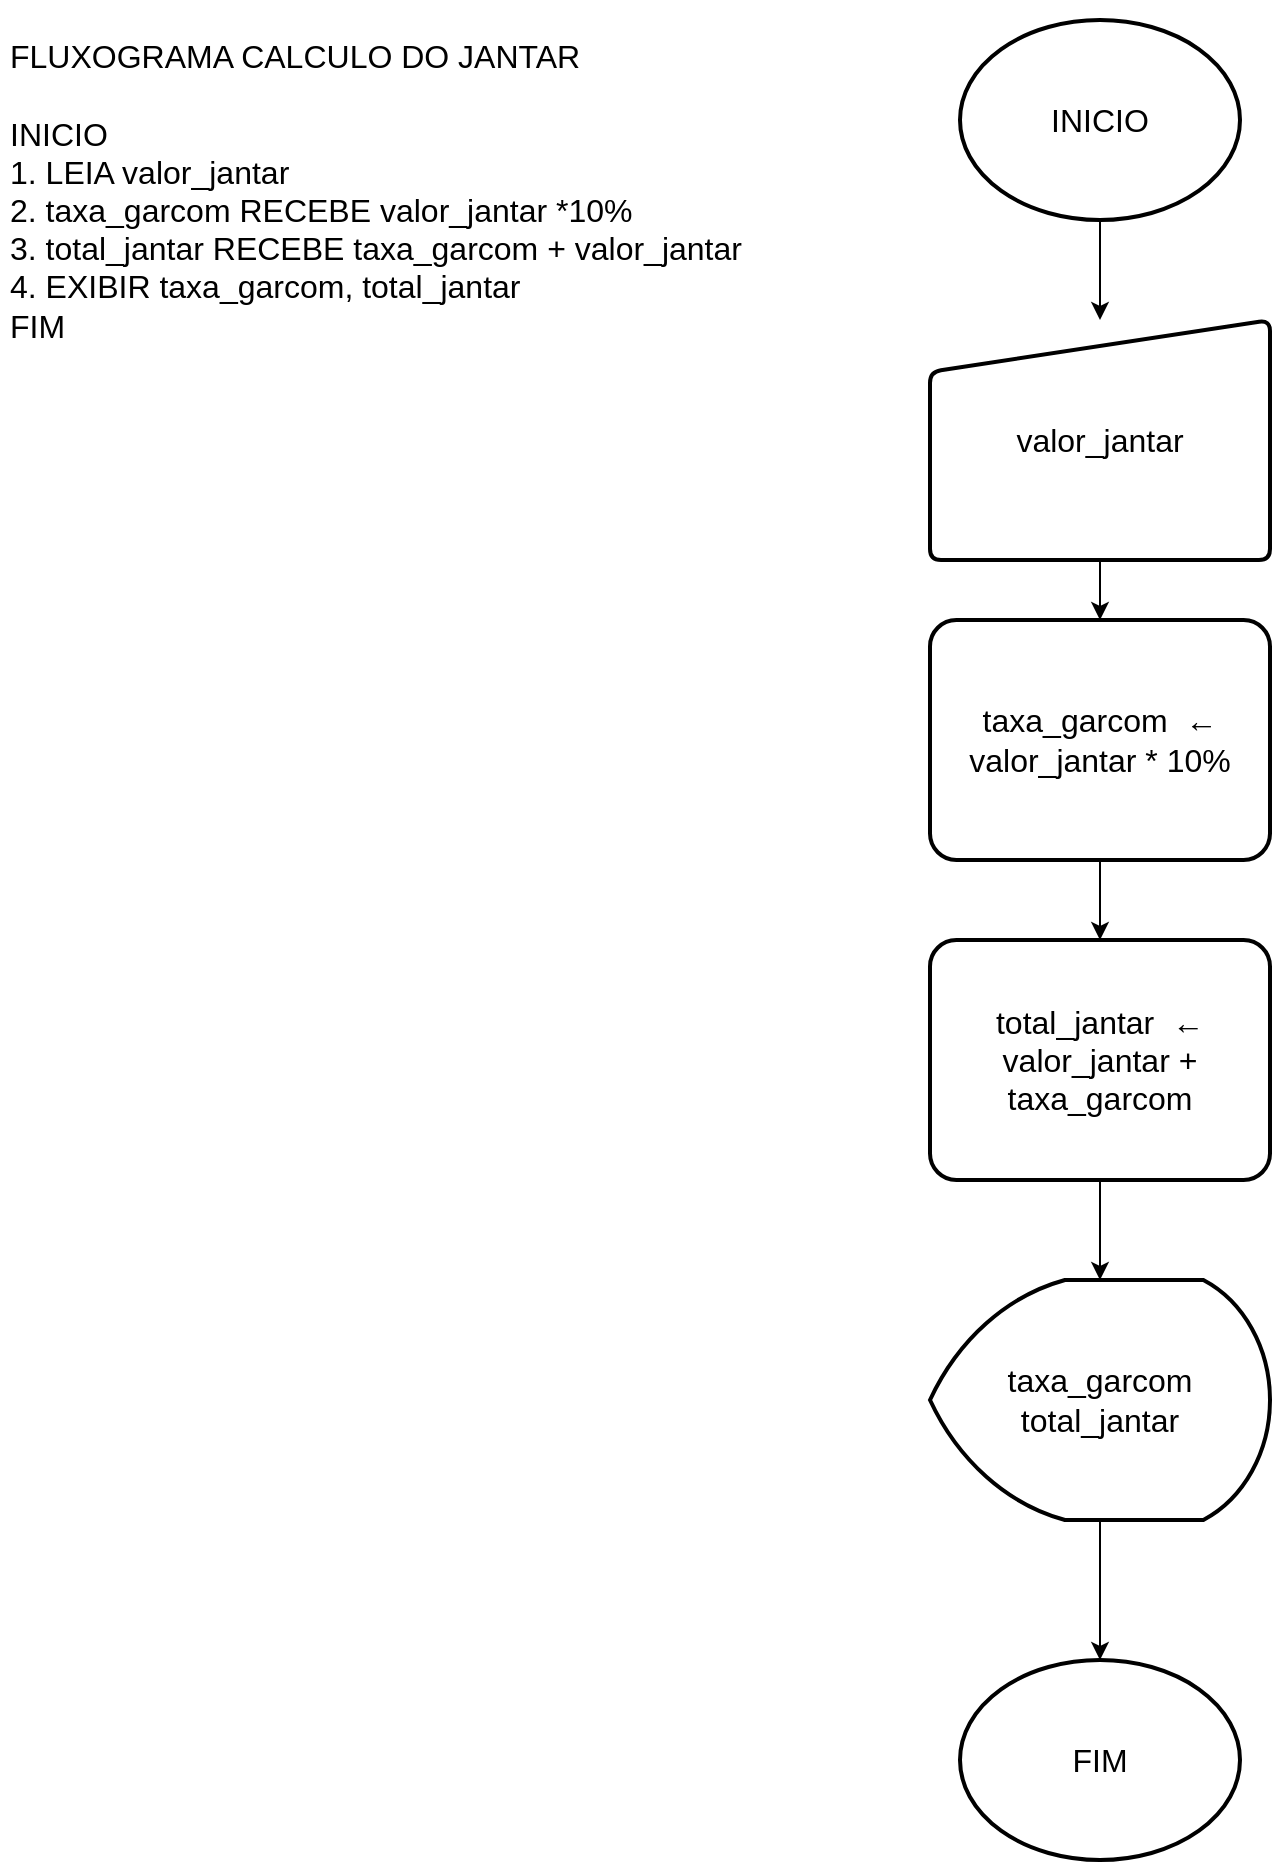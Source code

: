 <mxfile version="20.8.3" type="device"><diagram id="M-vexaFcdUI8TtpW_5AU" name="Page-1"><mxGraphModel dx="1956" dy="987" grid="1" gridSize="10" guides="1" tooltips="1" connect="1" arrows="1" fold="1" page="1" pageScale="1" pageWidth="827" pageHeight="1169" math="0" shadow="0"><root><mxCell id="0"/><mxCell id="1" parent="0"/><mxCell id="Y1tCcuxggfYAnjh-zcXc-6" value="" style="edgeStyle=orthogonalEdgeStyle;rounded=0;orthogonalLoop=1;jettySize=auto;html=1;" edge="1" parent="1" source="Y1tCcuxggfYAnjh-zcXc-1" target="Y1tCcuxggfYAnjh-zcXc-5"><mxGeometry relative="1" as="geometry"/></mxCell><mxCell id="Y1tCcuxggfYAnjh-zcXc-1" value="INICIO" style="strokeWidth=2;html=1;shape=mxgraph.flowchart.start_1;whiteSpace=wrap;fontSize=16;" vertex="1" parent="1"><mxGeometry x="495" y="40" width="140" height="100" as="geometry"/></mxCell><mxCell id="Y1tCcuxggfYAnjh-zcXc-8" value="" style="edgeStyle=orthogonalEdgeStyle;rounded=0;orthogonalLoop=1;jettySize=auto;html=1;fontSize=16;" edge="1" parent="1" source="Y1tCcuxggfYAnjh-zcXc-5" target="Y1tCcuxggfYAnjh-zcXc-7"><mxGeometry relative="1" as="geometry"/></mxCell><mxCell id="Y1tCcuxggfYAnjh-zcXc-5" value="valor_jantar" style="html=1;strokeWidth=2;shape=manualInput;whiteSpace=wrap;rounded=1;size=26;arcSize=11;fontSize=16;" vertex="1" parent="1"><mxGeometry x="480" y="190" width="170" height="120" as="geometry"/></mxCell><mxCell id="Y1tCcuxggfYAnjh-zcXc-12" value="" style="edgeStyle=orthogonalEdgeStyle;rounded=0;orthogonalLoop=1;jettySize=auto;html=1;fontSize=16;" edge="1" parent="1" source="Y1tCcuxggfYAnjh-zcXc-7" target="Y1tCcuxggfYAnjh-zcXc-11"><mxGeometry relative="1" as="geometry"/></mxCell><mxCell id="Y1tCcuxggfYAnjh-zcXc-7" value="taxa_garcom&amp;nbsp; ← valor_jantar * 10%" style="whiteSpace=wrap;html=1;strokeWidth=2;rounded=1;arcSize=11;fontSize=16;" vertex="1" parent="1"><mxGeometry x="480" y="340" width="170" height="120" as="geometry"/></mxCell><mxCell id="Y1tCcuxggfYAnjh-zcXc-14" value="" style="edgeStyle=orthogonalEdgeStyle;rounded=0;orthogonalLoop=1;jettySize=auto;html=1;fontSize=16;" edge="1" parent="1" source="Y1tCcuxggfYAnjh-zcXc-11" target="Y1tCcuxggfYAnjh-zcXc-13"><mxGeometry relative="1" as="geometry"/></mxCell><mxCell id="Y1tCcuxggfYAnjh-zcXc-11" value="total_jantar&amp;nbsp; ← valor_jantar + taxa_garcom" style="whiteSpace=wrap;html=1;strokeWidth=2;rounded=1;arcSize=11;fontSize=16;" vertex="1" parent="1"><mxGeometry x="480" y="500" width="170" height="120" as="geometry"/></mxCell><mxCell id="Y1tCcuxggfYAnjh-zcXc-16" value="" style="edgeStyle=orthogonalEdgeStyle;rounded=0;orthogonalLoop=1;jettySize=auto;html=1;fontSize=16;" edge="1" parent="1" source="Y1tCcuxggfYAnjh-zcXc-13" target="Y1tCcuxggfYAnjh-zcXc-15"><mxGeometry relative="1" as="geometry"/></mxCell><mxCell id="Y1tCcuxggfYAnjh-zcXc-13" value="taxa_garcom&lt;br&gt;total_jantar" style="strokeWidth=2;html=1;shape=mxgraph.flowchart.display;whiteSpace=wrap;fontSize=16;" vertex="1" parent="1"><mxGeometry x="480" y="670" width="170" height="120" as="geometry"/></mxCell><mxCell id="Y1tCcuxggfYAnjh-zcXc-15" value="FIM" style="strokeWidth=2;html=1;shape=mxgraph.flowchart.start_1;whiteSpace=wrap;fontSize=16;" vertex="1" parent="1"><mxGeometry x="495" y="860" width="140" height="100" as="geometry"/></mxCell><mxCell id="Y1tCcuxggfYAnjh-zcXc-17" value="&lt;br&gt;FLUXOGRAMA CALCULO DO JANTAR&lt;br&gt;&lt;br&gt;INICIO&lt;br&gt;1. LEIA valor_jantar&lt;br&gt;2. taxa_garcom RECEBE valor_jantar *10%&lt;br&gt;3. total_jantar RECEBE taxa_garcom + valor_jantar&lt;br&gt;4. EXIBIR taxa_garcom, total_jantar&lt;br&gt;FIM&lt;br&gt;" style="text;html=1;strokeColor=none;fillColor=none;spacing=5;spacingTop=-20;whiteSpace=wrap;overflow=hidden;rounded=0;fontSize=16;" vertex="1" parent="1"><mxGeometry x="15" y="40" width="480" height="280" as="geometry"/></mxCell></root></mxGraphModel></diagram></mxfile>